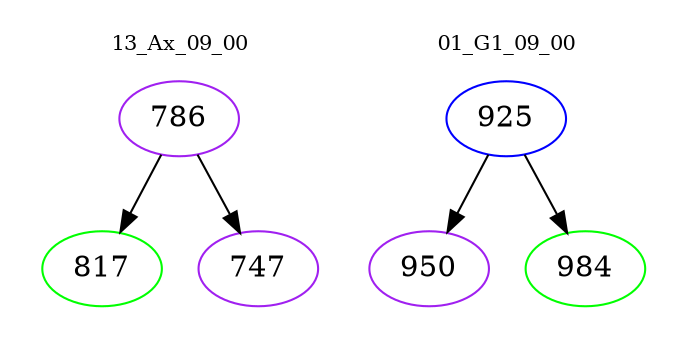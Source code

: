 digraph{
subgraph cluster_0 {
color = white
label = "13_Ax_09_00";
fontsize=10;
T0_786 [label="786", color="purple"]
T0_786 -> T0_817 [color="black"]
T0_817 [label="817", color="green"]
T0_786 -> T0_747 [color="black"]
T0_747 [label="747", color="purple"]
}
subgraph cluster_1 {
color = white
label = "01_G1_09_00";
fontsize=10;
T1_925 [label="925", color="blue"]
T1_925 -> T1_950 [color="black"]
T1_950 [label="950", color="purple"]
T1_925 -> T1_984 [color="black"]
T1_984 [label="984", color="green"]
}
}
